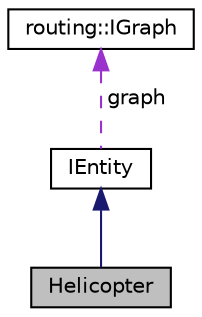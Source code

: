 digraph "Helicopter"
{
 // LATEX_PDF_SIZE
  edge [fontname="Helvetica",fontsize="10",labelfontname="Helvetica",labelfontsize="10"];
  node [fontname="Helvetica",fontsize="10",shape=record];
  Node1 [label="Helicopter",height=0.2,width=0.4,color="black", fillcolor="grey75", style="filled", fontcolor="black",tooltip="Represents a helicopter in a physical system. Helicopters move using euler integration based on a spe..."];
  Node2 -> Node1 [dir="back",color="midnightblue",fontsize="10",style="solid",fontname="Helvetica"];
  Node2 [label="IEntity",height=0.2,width=0.4,color="black", fillcolor="white", style="filled",URL="$classIEntity.html",tooltip="Represents an entity in a physical system."];
  Node3 -> Node2 [dir="back",color="darkorchid3",fontsize="10",style="dashed",label=" graph" ,fontname="Helvetica"];
  Node3 [label="routing::IGraph",height=0.2,width=0.4,color="black", fillcolor="white", style="filled",URL="$classrouting_1_1IGraph.html",tooltip=" "];
}
